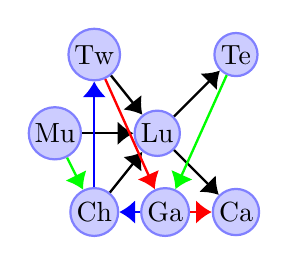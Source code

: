 \tikzstyle{vertex} = [
	shape=circle,  
	draw=blue!50, %draw the border to the node
	fill=blue!20, %fill the space of the node
	thick,
	minimum size=1mm, %minimum size of the nodes
	distance=1cm,
	inner sep=1pt
];

\begin{scope}[scale=1.0,shift={(-1,0)}]
	\node[vertex](Tw) at (90:1.0cm) {Tw};
	\node[vertex](Mu) at (180:0.5cm) {Mu};
	\node[vertex](Ch) at (-90:1.0cm) {Ch};
\end{scope}

\begin{scope}[scale=1.0,shift={(0.8,0)}]
	\node[vertex](Lu) at (180:1.0cm) {Lu};
	\node[vertex](Ca) at (-90:1.0cm) {Ca};
	\node[vertex](Te) at (+90:1.0cm) {Te};
\end{scope}

\begin{scope}[scale=1.0,shift={(0.9,-1)}]
	\node[vertex](Ga) at (180:1.0cm) {Ga};
\end{scope}

%mandatory constraints
\draw[-{Latex[length=2mm,width=3mm]}, line width=0.3mm, color=black]
	(Tw) edge[] (Lu)
	(Ch) edge[] (Lu)
	(Mu) edge[] (Lu)
	(Lu) edge[] (Te)
	(Lu) edge[] (Ca)
;

%first tourist
\draw[-{Latex[length=2mm,width=3mm]}, line width=0.3mm, color=red]
	(Tw) edge[] (Ga)
	(Ga) edge[] (Ca)
;
	
%second tourist
\draw[-{Latex[length=2mm,width=3mm]}, line width=0.3mm, color=green]
	(Mu) edge[] (Ch)
	(Te) edge[] (Ga)
;

%third tourist
\draw[-{Latex[length=2mm,width=3mm]}, line width=0.3mm, color=blue]
	(Ga) edge[] (Ch)
	(Ch) edge[] (Tw)
;
